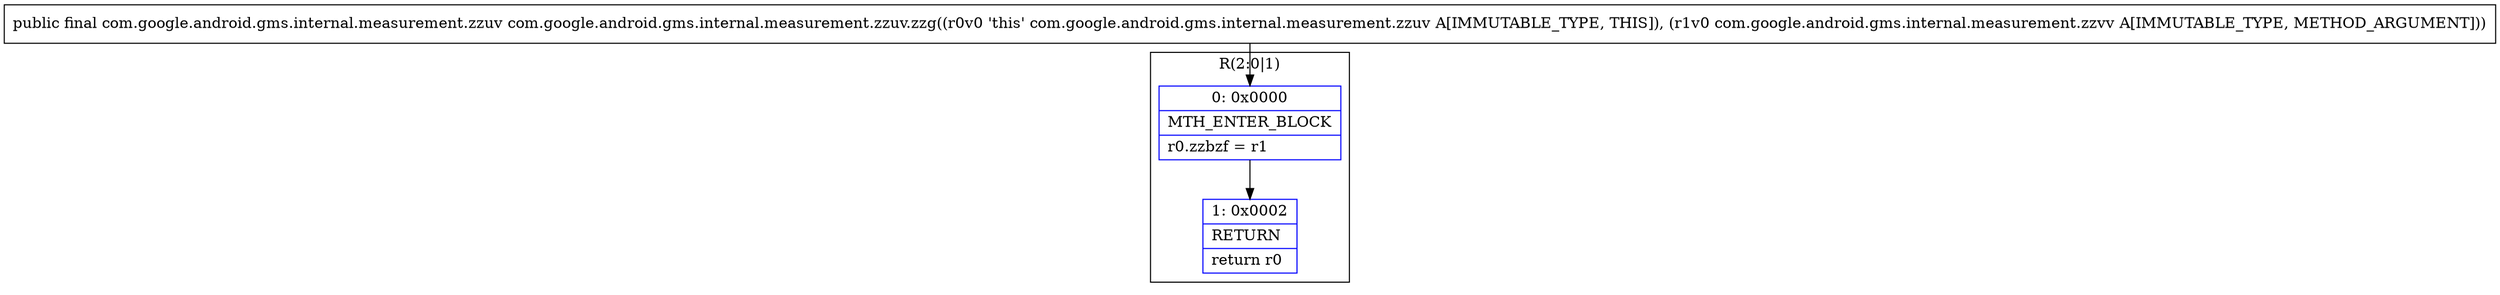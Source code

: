 digraph "CFG forcom.google.android.gms.internal.measurement.zzuv.zzg(Lcom\/google\/android\/gms\/internal\/measurement\/zzvv;)Lcom\/google\/android\/gms\/internal\/measurement\/zzuv;" {
subgraph cluster_Region_1759645032 {
label = "R(2:0|1)";
node [shape=record,color=blue];
Node_0 [shape=record,label="{0\:\ 0x0000|MTH_ENTER_BLOCK\l|r0.zzbzf = r1\l}"];
Node_1 [shape=record,label="{1\:\ 0x0002|RETURN\l|return r0\l}"];
}
MethodNode[shape=record,label="{public final com.google.android.gms.internal.measurement.zzuv com.google.android.gms.internal.measurement.zzuv.zzg((r0v0 'this' com.google.android.gms.internal.measurement.zzuv A[IMMUTABLE_TYPE, THIS]), (r1v0 com.google.android.gms.internal.measurement.zzvv A[IMMUTABLE_TYPE, METHOD_ARGUMENT])) }"];
MethodNode -> Node_0;
Node_0 -> Node_1;
}

